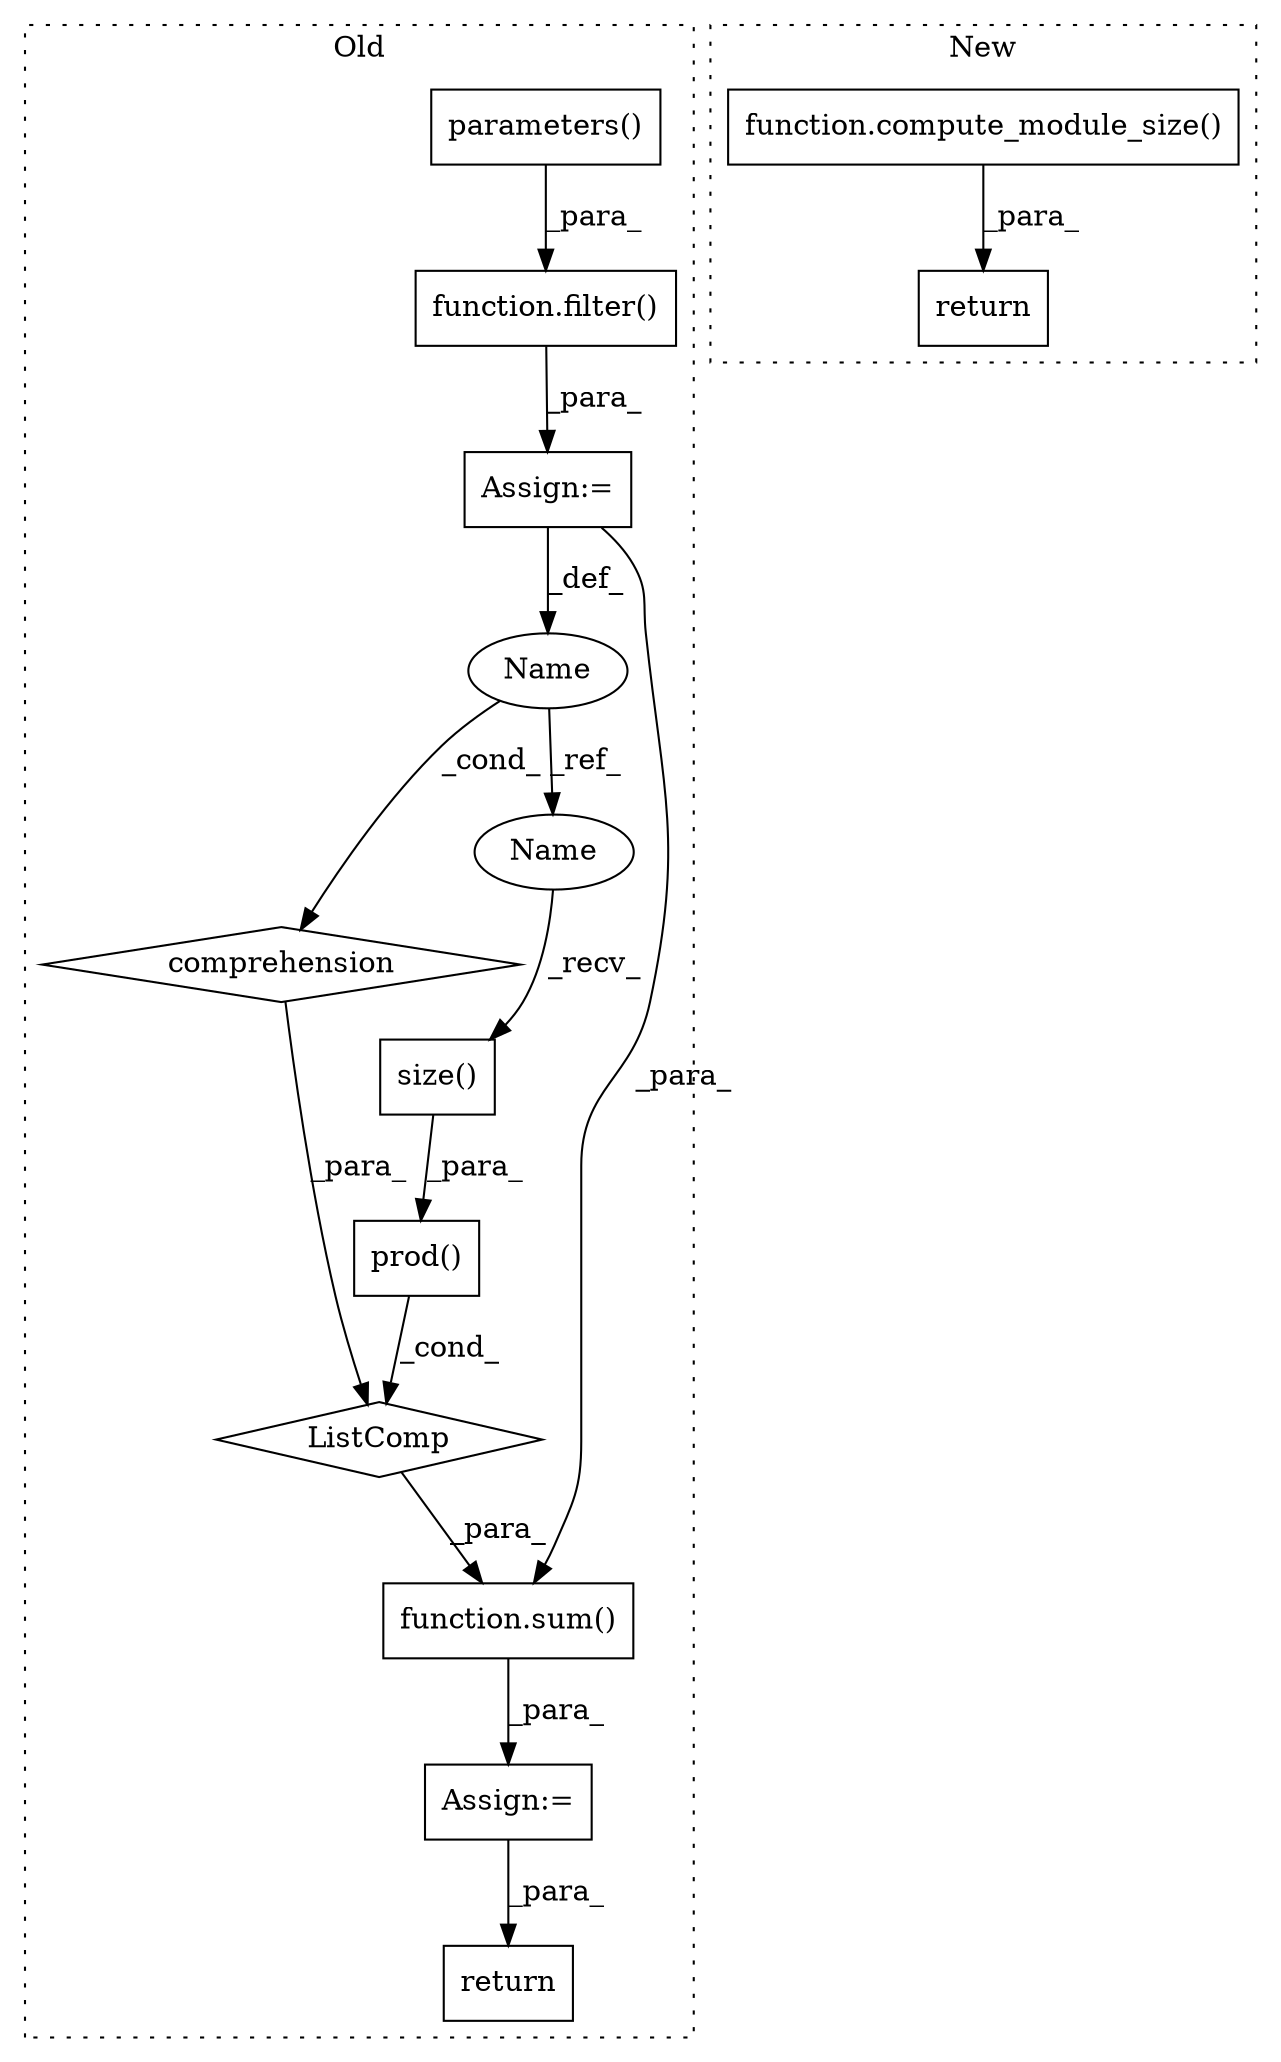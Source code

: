 digraph G {
subgraph cluster0 {
1 [label="prod()" a="75" s="27516,27532" l="8,1" shape="box"];
3 [label="return" a="93" s="27571" l="7" shape="box"];
4 [label="Assign:=" a="68" s="27508" l="3" shape="box"];
5 [label="parameters()" a="75" s="27473" l="17" shape="box"];
6 [label="function.filter()" a="75" s="27439,27490" l="7,1" shape="box"];
7 [label="ListComp" a="106" s="27515" l="46" shape="diamond"];
9 [label="Assign:=" a="68" s="27436" l="3" shape="box"];
10 [label="comprehension" a="45" s="27534" l="3" shape="diamond"];
11 [label="Name" a="87" s="27538" l="1" shape="ellipse"];
12 [label="size()" a="75" s="27524" l="8" shape="box"];
13 [label="function.sum()" a="75" s="27511,27561" l="4,1" shape="box"];
14 [label="Name" a="87" s="27524" l="1" shape="ellipse"];
label = "Old";
style="dotted";
}
subgraph cluster1 {
2 [label="return" a="93" s="26765" l="7" shape="box"];
8 [label="function.compute_module_size()" a="75" s="26772,26796" l="20,1" shape="box"];
label = "New";
style="dotted";
}
1 -> 7 [label="_cond_"];
4 -> 3 [label="_para_"];
5 -> 6 [label="_para_"];
6 -> 9 [label="_para_"];
7 -> 13 [label="_para_"];
8 -> 2 [label="_para_"];
9 -> 11 [label="_def_"];
9 -> 13 [label="_para_"];
10 -> 7 [label="_para_"];
11 -> 10 [label="_cond_"];
11 -> 14 [label="_ref_"];
12 -> 1 [label="_para_"];
13 -> 4 [label="_para_"];
14 -> 12 [label="_recv_"];
}